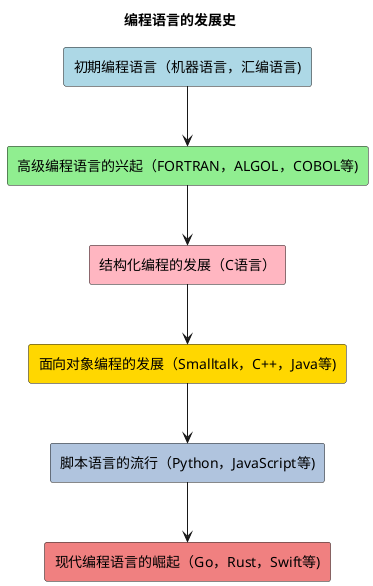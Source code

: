 @startuml

title 编程语言的发展史

skinparam monochrome false
skinparam shadowing false
skinparam backgroundColor white

rectangle "初期编程语言（机器语言，汇编语言)" as early #ADD8E6
rectangle "高级编程语言的兴起（FORTRAN，ALGOL，COBOL等)" as high #90EE90
rectangle "结构化编程的发展（C语言）" as structured #FFB6C1
rectangle "面向对象编程的发展（Smalltalk，C++，Java等)" as objectOriented #FFD700
rectangle "脚本语言的流行（Python，JavaScript等)" as scripting #B0C4DE
rectangle "现代编程语言的崛起（Go，Rust，Swift等)" as modern #F08080

early -down-> high
high -down-> structured
structured -down-> objectOriented
objectOriented -down-> scripting
scripting -down-> modern

@enduml
